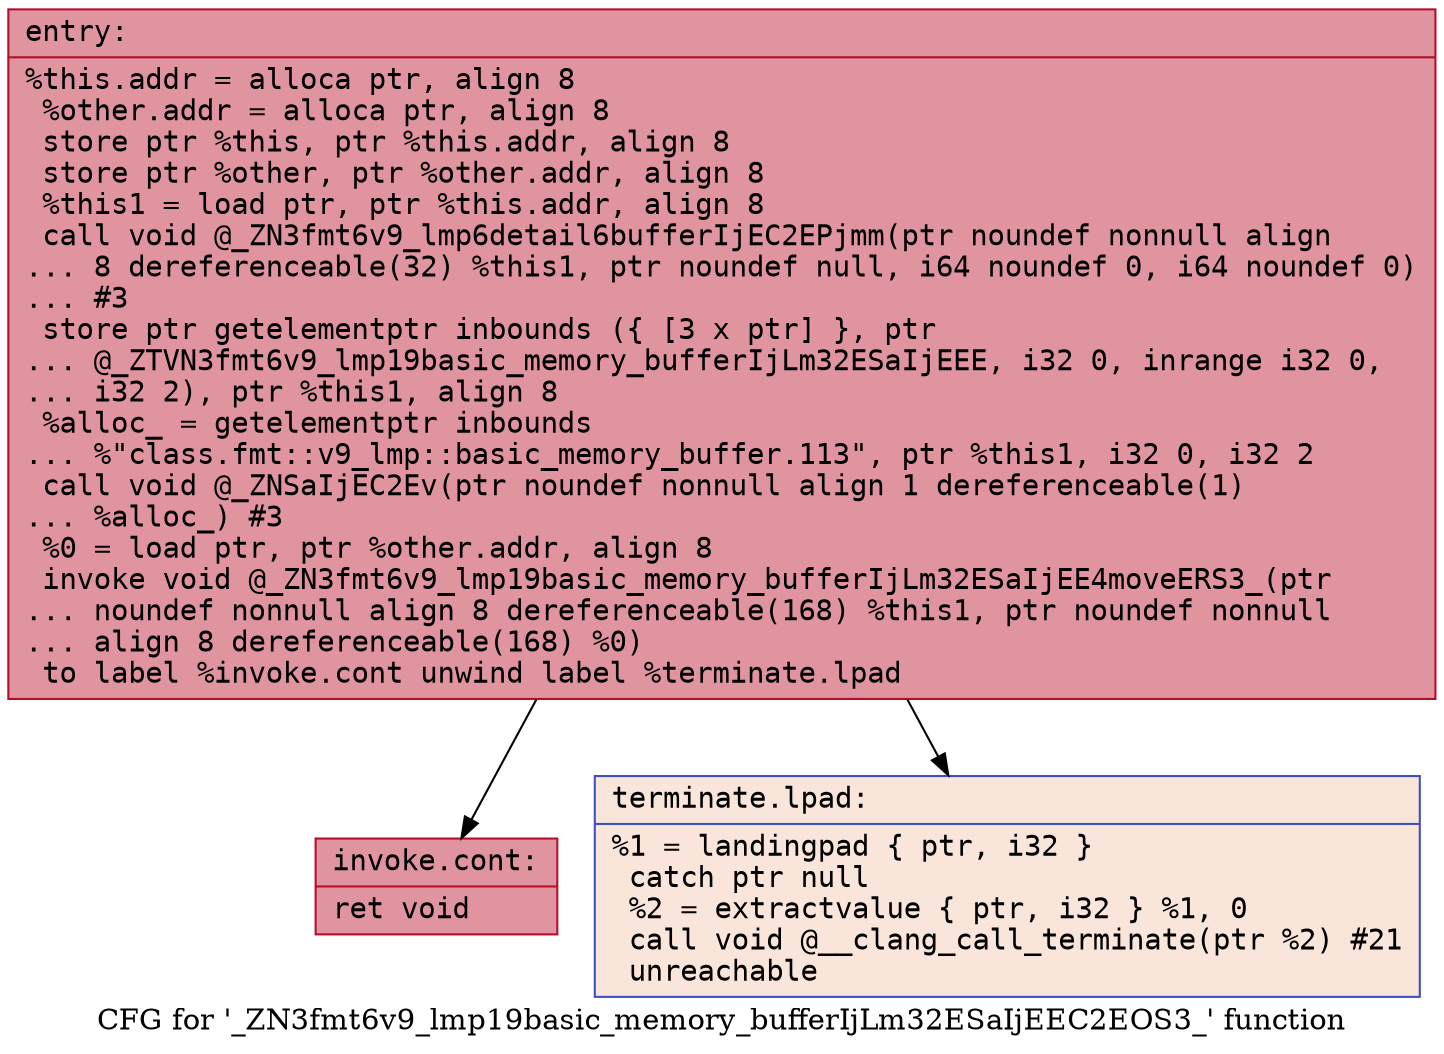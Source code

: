 digraph "CFG for '_ZN3fmt6v9_lmp19basic_memory_bufferIjLm32ESaIjEEC2EOS3_' function" {
	label="CFG for '_ZN3fmt6v9_lmp19basic_memory_bufferIjLm32ESaIjEEC2EOS3_' function";

	Node0x556bfec771f0 [shape=record,color="#b70d28ff", style=filled, fillcolor="#b70d2870" fontname="Courier",label="{entry:\l|  %this.addr = alloca ptr, align 8\l  %other.addr = alloca ptr, align 8\l  store ptr %this, ptr %this.addr, align 8\l  store ptr %other, ptr %other.addr, align 8\l  %this1 = load ptr, ptr %this.addr, align 8\l  call void @_ZN3fmt6v9_lmp6detail6bufferIjEC2EPjmm(ptr noundef nonnull align\l... 8 dereferenceable(32) %this1, ptr noundef null, i64 noundef 0, i64 noundef 0)\l... #3\l  store ptr getelementptr inbounds (\{ [3 x ptr] \}, ptr\l... @_ZTVN3fmt6v9_lmp19basic_memory_bufferIjLm32ESaIjEEE, i32 0, inrange i32 0,\l... i32 2), ptr %this1, align 8\l  %alloc_ = getelementptr inbounds\l... %\"class.fmt::v9_lmp::basic_memory_buffer.113\", ptr %this1, i32 0, i32 2\l  call void @_ZNSaIjEC2Ev(ptr noundef nonnull align 1 dereferenceable(1)\l... %alloc_) #3\l  %0 = load ptr, ptr %other.addr, align 8\l  invoke void @_ZN3fmt6v9_lmp19basic_memory_bufferIjLm32ESaIjEE4moveERS3_(ptr\l... noundef nonnull align 8 dereferenceable(168) %this1, ptr noundef nonnull\l... align 8 dereferenceable(168) %0)\l          to label %invoke.cont unwind label %terminate.lpad\l}"];
	Node0x556bfec771f0 -> Node0x556bfec77a00[tooltip="entry -> invoke.cont\nProbability 100.00%" ];
	Node0x556bfec771f0 -> Node0x556bfec77a50[tooltip="entry -> terminate.lpad\nProbability 0.00%" ];
	Node0x556bfec77a00 [shape=record,color="#b70d28ff", style=filled, fillcolor="#b70d2870" fontname="Courier",label="{invoke.cont:\l|  ret void\l}"];
	Node0x556bfec77a50 [shape=record,color="#3d50c3ff", style=filled, fillcolor="#f4c5ad70" fontname="Courier",label="{terminate.lpad:\l|  %1 = landingpad \{ ptr, i32 \}\l          catch ptr null\l  %2 = extractvalue \{ ptr, i32 \} %1, 0\l  call void @__clang_call_terminate(ptr %2) #21\l  unreachable\l}"];
}
